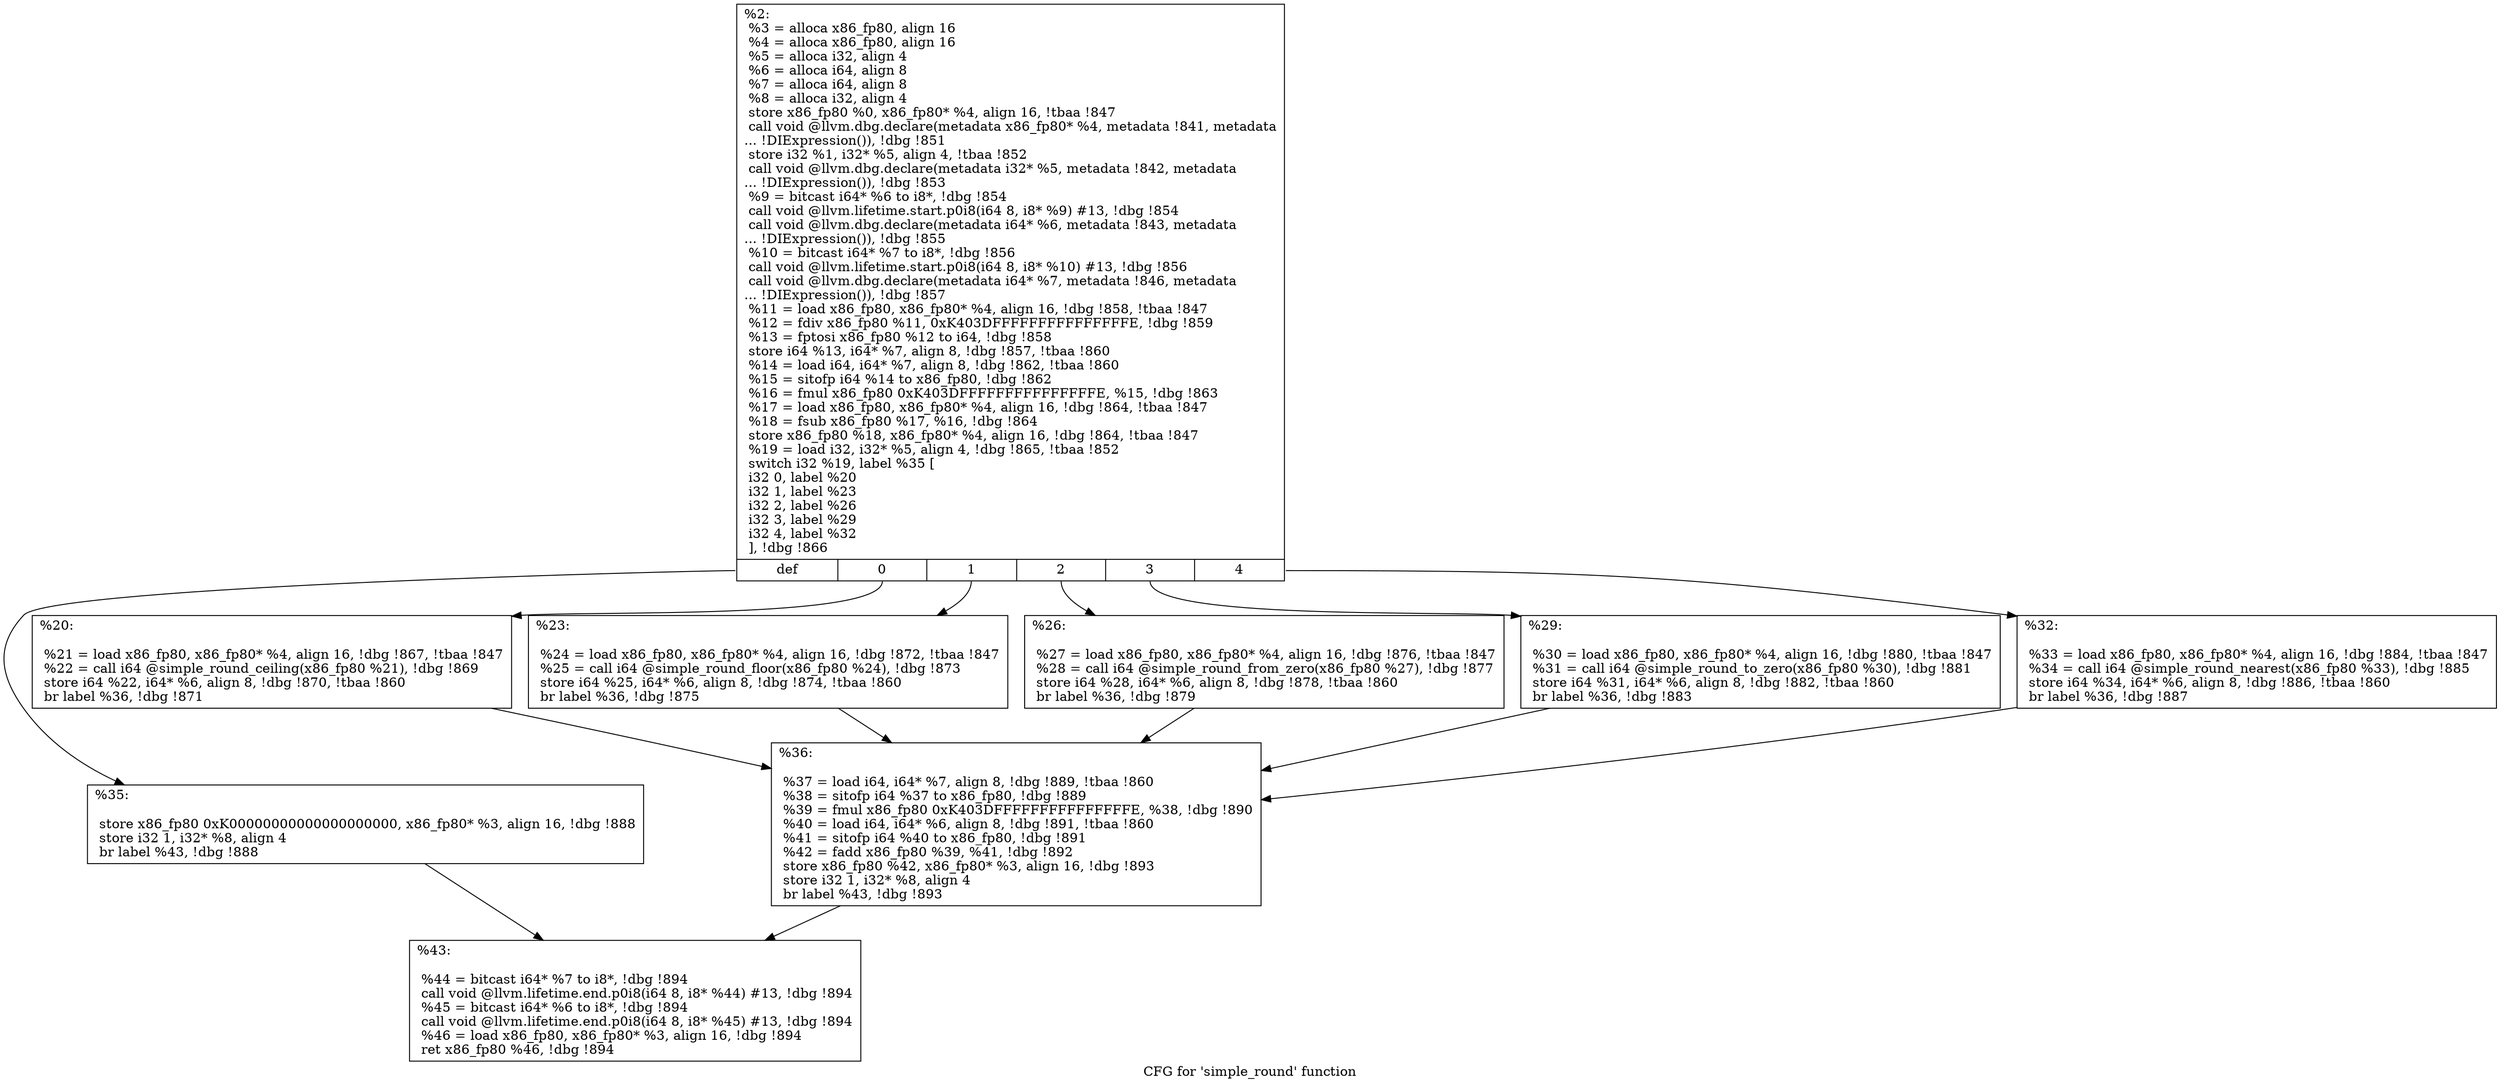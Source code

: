 digraph "CFG for 'simple_round' function" {
	label="CFG for 'simple_round' function";

	Node0xb003e0 [shape=record,label="{%2:\l  %3 = alloca x86_fp80, align 16\l  %4 = alloca x86_fp80, align 16\l  %5 = alloca i32, align 4\l  %6 = alloca i64, align 8\l  %7 = alloca i64, align 8\l  %8 = alloca i32, align 4\l  store x86_fp80 %0, x86_fp80* %4, align 16, !tbaa !847\l  call void @llvm.dbg.declare(metadata x86_fp80* %4, metadata !841, metadata\l... !DIExpression()), !dbg !851\l  store i32 %1, i32* %5, align 4, !tbaa !852\l  call void @llvm.dbg.declare(metadata i32* %5, metadata !842, metadata\l... !DIExpression()), !dbg !853\l  %9 = bitcast i64* %6 to i8*, !dbg !854\l  call void @llvm.lifetime.start.p0i8(i64 8, i8* %9) #13, !dbg !854\l  call void @llvm.dbg.declare(metadata i64* %6, metadata !843, metadata\l... !DIExpression()), !dbg !855\l  %10 = bitcast i64* %7 to i8*, !dbg !856\l  call void @llvm.lifetime.start.p0i8(i64 8, i8* %10) #13, !dbg !856\l  call void @llvm.dbg.declare(metadata i64* %7, metadata !846, metadata\l... !DIExpression()), !dbg !857\l  %11 = load x86_fp80, x86_fp80* %4, align 16, !dbg !858, !tbaa !847\l  %12 = fdiv x86_fp80 %11, 0xK403DFFFFFFFFFFFFFFFE, !dbg !859\l  %13 = fptosi x86_fp80 %12 to i64, !dbg !858\l  store i64 %13, i64* %7, align 8, !dbg !857, !tbaa !860\l  %14 = load i64, i64* %7, align 8, !dbg !862, !tbaa !860\l  %15 = sitofp i64 %14 to x86_fp80, !dbg !862\l  %16 = fmul x86_fp80 0xK403DFFFFFFFFFFFFFFFE, %15, !dbg !863\l  %17 = load x86_fp80, x86_fp80* %4, align 16, !dbg !864, !tbaa !847\l  %18 = fsub x86_fp80 %17, %16, !dbg !864\l  store x86_fp80 %18, x86_fp80* %4, align 16, !dbg !864, !tbaa !847\l  %19 = load i32, i32* %5, align 4, !dbg !865, !tbaa !852\l  switch i32 %19, label %35 [\l    i32 0, label %20\l    i32 1, label %23\l    i32 2, label %26\l    i32 3, label %29\l    i32 4, label %32\l  ], !dbg !866\l|{<s0>def|<s1>0|<s2>1|<s3>2|<s4>3|<s5>4}}"];
	Node0xb003e0:s0 -> Node0xb005c0;
	Node0xb003e0:s1 -> Node0xb00430;
	Node0xb003e0:s2 -> Node0xb00480;
	Node0xb003e0:s3 -> Node0xb004d0;
	Node0xb003e0:s4 -> Node0xb00520;
	Node0xb003e0:s5 -> Node0xb00570;
	Node0xb00430 [shape=record,label="{%20:\l\l  %21 = load x86_fp80, x86_fp80* %4, align 16, !dbg !867, !tbaa !847\l  %22 = call i64 @simple_round_ceiling(x86_fp80 %21), !dbg !869\l  store i64 %22, i64* %6, align 8, !dbg !870, !tbaa !860\l  br label %36, !dbg !871\l}"];
	Node0xb00430 -> Node0xb00610;
	Node0xb00480 [shape=record,label="{%23:\l\l  %24 = load x86_fp80, x86_fp80* %4, align 16, !dbg !872, !tbaa !847\l  %25 = call i64 @simple_round_floor(x86_fp80 %24), !dbg !873\l  store i64 %25, i64* %6, align 8, !dbg !874, !tbaa !860\l  br label %36, !dbg !875\l}"];
	Node0xb00480 -> Node0xb00610;
	Node0xb004d0 [shape=record,label="{%26:\l\l  %27 = load x86_fp80, x86_fp80* %4, align 16, !dbg !876, !tbaa !847\l  %28 = call i64 @simple_round_from_zero(x86_fp80 %27), !dbg !877\l  store i64 %28, i64* %6, align 8, !dbg !878, !tbaa !860\l  br label %36, !dbg !879\l}"];
	Node0xb004d0 -> Node0xb00610;
	Node0xb00520 [shape=record,label="{%29:\l\l  %30 = load x86_fp80, x86_fp80* %4, align 16, !dbg !880, !tbaa !847\l  %31 = call i64 @simple_round_to_zero(x86_fp80 %30), !dbg !881\l  store i64 %31, i64* %6, align 8, !dbg !882, !tbaa !860\l  br label %36, !dbg !883\l}"];
	Node0xb00520 -> Node0xb00610;
	Node0xb00570 [shape=record,label="{%32:\l\l  %33 = load x86_fp80, x86_fp80* %4, align 16, !dbg !884, !tbaa !847\l  %34 = call i64 @simple_round_nearest(x86_fp80 %33), !dbg !885\l  store i64 %34, i64* %6, align 8, !dbg !886, !tbaa !860\l  br label %36, !dbg !887\l}"];
	Node0xb00570 -> Node0xb00610;
	Node0xb005c0 [shape=record,label="{%35:\l\l  store x86_fp80 0xK00000000000000000000, x86_fp80* %3, align 16, !dbg !888\l  store i32 1, i32* %8, align 4\l  br label %43, !dbg !888\l}"];
	Node0xb005c0 -> Node0xb00660;
	Node0xb00610 [shape=record,label="{%36:\l\l  %37 = load i64, i64* %7, align 8, !dbg !889, !tbaa !860\l  %38 = sitofp i64 %37 to x86_fp80, !dbg !889\l  %39 = fmul x86_fp80 0xK403DFFFFFFFFFFFFFFFE, %38, !dbg !890\l  %40 = load i64, i64* %6, align 8, !dbg !891, !tbaa !860\l  %41 = sitofp i64 %40 to x86_fp80, !dbg !891\l  %42 = fadd x86_fp80 %39, %41, !dbg !892\l  store x86_fp80 %42, x86_fp80* %3, align 16, !dbg !893\l  store i32 1, i32* %8, align 4\l  br label %43, !dbg !893\l}"];
	Node0xb00610 -> Node0xb00660;
	Node0xb00660 [shape=record,label="{%43:\l\l  %44 = bitcast i64* %7 to i8*, !dbg !894\l  call void @llvm.lifetime.end.p0i8(i64 8, i8* %44) #13, !dbg !894\l  %45 = bitcast i64* %6 to i8*, !dbg !894\l  call void @llvm.lifetime.end.p0i8(i64 8, i8* %45) #13, !dbg !894\l  %46 = load x86_fp80, x86_fp80* %3, align 16, !dbg !894\l  ret x86_fp80 %46, !dbg !894\l}"];
}
